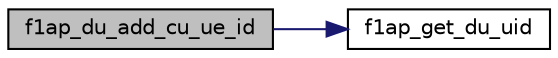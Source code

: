 digraph "f1ap_du_add_cu_ue_id"
{
 // LATEX_PDF_SIZE
  edge [fontname="Helvetica",fontsize="10",labelfontname="Helvetica",labelfontsize="10"];
  node [fontname="Helvetica",fontsize="10",shape=record];
  rankdir="LR";
  Node1 [label="f1ap_du_add_cu_ue_id",height=0.2,width=0.4,color="black", fillcolor="grey75", style="filled", fontcolor="black",tooltip=" "];
  Node1 -> Node2 [color="midnightblue",fontsize="10",style="solid",fontname="Helvetica"];
  Node2 [label="f1ap_get_du_uid",height=0.2,width=0.4,color="black", fillcolor="white", style="filled",URL="$f1ap__common_8c.html#af139af57851ef2f1c8090427a733f0aa",tooltip=" "];
}
